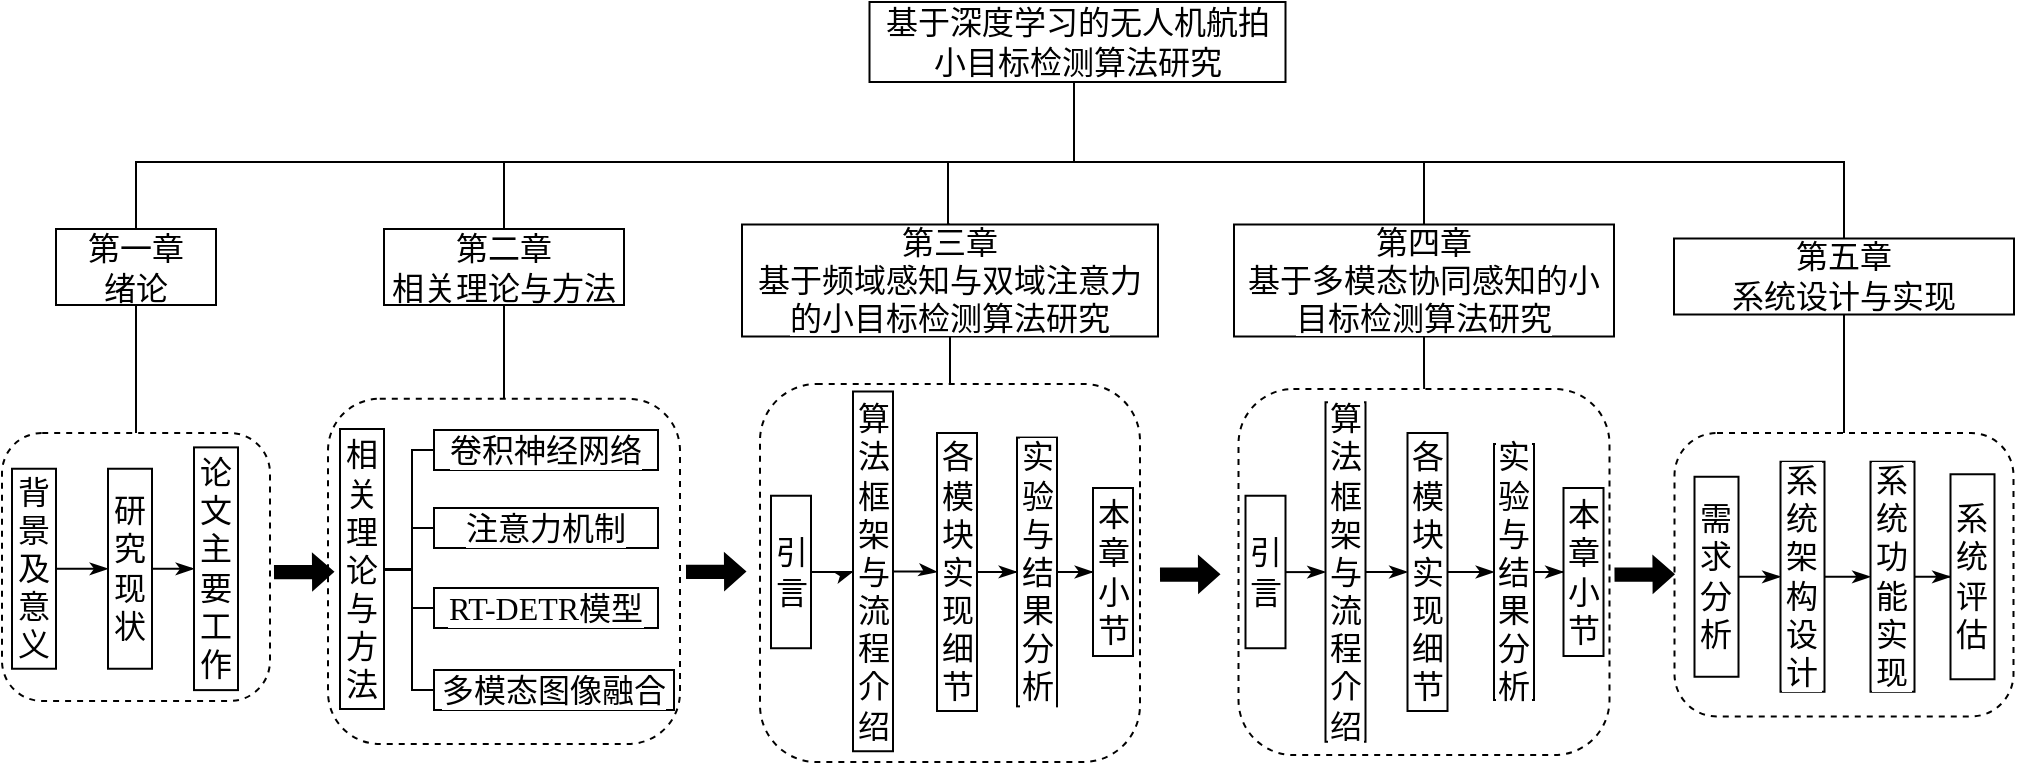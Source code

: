 <mxfile version="26.1.1">
  <diagram name="第 1 页" id="Jhno6EoJuBNA1dP3zVc-">
    <mxGraphModel dx="732" dy="359" grid="1" gridSize="10" guides="1" tooltips="1" connect="1" arrows="1" fold="1" page="1" pageScale="1" pageWidth="827" pageHeight="1169" math="0" shadow="0">
      <root>
        <mxCell id="0" />
        <mxCell id="1" parent="0" />
        <mxCell id="KadRHXHtFz8DXNSLYVAC-9" style="edgeStyle=orthogonalEdgeStyle;shape=connector;rounded=0;orthogonalLoop=1;jettySize=auto;html=1;entryX=0.5;entryY=0;entryDx=0;entryDy=0;strokeColor=default;align=center;verticalAlign=middle;fontFamily=宋体;fontSize=16;fontColor=default;labelBackgroundColor=default;startFill=0;endArrow=none;" parent="1" source="KadRHXHtFz8DXNSLYVAC-1" target="KadRHXHtFz8DXNSLYVAC-3" edge="1">
          <mxGeometry relative="1" as="geometry">
            <Array as="points">
              <mxPoint x="720" y="390" />
              <mxPoint x="435" y="390" />
            </Array>
          </mxGeometry>
        </mxCell>
        <mxCell id="KadRHXHtFz8DXNSLYVAC-10" style="edgeStyle=orthogonalEdgeStyle;shape=connector;rounded=0;orthogonalLoop=1;jettySize=auto;html=1;entryX=0.5;entryY=0;entryDx=0;entryDy=0;strokeColor=default;align=center;verticalAlign=middle;fontFamily=宋体;fontSize=16;fontColor=default;labelBackgroundColor=default;startFill=0;endArrow=none;" parent="1" source="KadRHXHtFz8DXNSLYVAC-1" target="KadRHXHtFz8DXNSLYVAC-4" edge="1">
          <mxGeometry relative="1" as="geometry">
            <Array as="points">
              <mxPoint x="720" y="390" />
              <mxPoint x="657" y="390" />
            </Array>
          </mxGeometry>
        </mxCell>
        <mxCell id="KadRHXHtFz8DXNSLYVAC-11" style="edgeStyle=orthogonalEdgeStyle;shape=connector;rounded=0;orthogonalLoop=1;jettySize=auto;html=1;entryX=0.5;entryY=0;entryDx=0;entryDy=0;strokeColor=default;align=center;verticalAlign=middle;fontFamily=宋体;fontSize=16;fontColor=default;labelBackgroundColor=default;startFill=0;endArrow=none;" parent="1" source="KadRHXHtFz8DXNSLYVAC-1" target="KadRHXHtFz8DXNSLYVAC-5" edge="1">
          <mxGeometry relative="1" as="geometry">
            <Array as="points">
              <mxPoint x="720" y="390" />
              <mxPoint x="895" y="390" />
            </Array>
          </mxGeometry>
        </mxCell>
        <mxCell id="KadRHXHtFz8DXNSLYVAC-12" style="edgeStyle=orthogonalEdgeStyle;shape=connector;rounded=0;orthogonalLoop=1;jettySize=auto;html=1;entryX=0.5;entryY=0;entryDx=0;entryDy=0;strokeColor=default;align=center;verticalAlign=middle;fontFamily=宋体;fontSize=16;fontColor=default;labelBackgroundColor=default;startFill=0;endArrow=none;" parent="1" source="KadRHXHtFz8DXNSLYVAC-1" target="KadRHXHtFz8DXNSLYVAC-6" edge="1">
          <mxGeometry relative="1" as="geometry">
            <Array as="points">
              <mxPoint x="720" y="390" />
              <mxPoint x="1105" y="390" />
            </Array>
          </mxGeometry>
        </mxCell>
        <mxCell id="LNBZi4P7y57LkKZolX_N-5" style="edgeStyle=orthogonalEdgeStyle;rounded=0;orthogonalLoop=1;jettySize=auto;html=1;entryX=0.5;entryY=0;entryDx=0;entryDy=0;endArrow=none;startFill=0;fontFamily=宋体;fontSize=16;" parent="1" source="KadRHXHtFz8DXNSLYVAC-1" target="KadRHXHtFz8DXNSLYVAC-2" edge="1">
          <mxGeometry relative="1" as="geometry">
            <Array as="points">
              <mxPoint x="720" y="390" />
              <mxPoint x="251" y="390" />
            </Array>
          </mxGeometry>
        </mxCell>
        <mxCell id="KadRHXHtFz8DXNSLYVAC-1" value="基于深度学习的无人机航拍小目标检测算法研究" style="rounded=0;whiteSpace=wrap;html=1;fontFamily=宋体;fontSize=16;" parent="1" vertex="1">
          <mxGeometry x="617.75" y="310" width="208" height="40" as="geometry" />
        </mxCell>
        <mxCell id="Dfz9FRkG0_b3JGqrG8k9-118" style="edgeStyle=orthogonalEdgeStyle;shape=connector;rounded=0;orthogonalLoop=1;jettySize=auto;html=1;entryX=0.5;entryY=0;entryDx=0;entryDy=0;strokeColor=default;align=center;verticalAlign=middle;fontFamily=宋体;fontSize=16;fontColor=default;labelBackgroundColor=default;startFill=0;endArrow=none;endFill=1;" edge="1" parent="1" source="KadRHXHtFz8DXNSLYVAC-2" target="Dfz9FRkG0_b3JGqrG8k9-17">
          <mxGeometry relative="1" as="geometry" />
        </mxCell>
        <mxCell id="KadRHXHtFz8DXNSLYVAC-2" value="第一章&lt;div&gt;绪论&lt;/div&gt;" style="rounded=0;whiteSpace=wrap;html=1;fontFamily=宋体;fontSize=16;" parent="1" vertex="1">
          <mxGeometry x="211" y="423.5" width="80" height="38" as="geometry" />
        </mxCell>
        <mxCell id="Dfz9FRkG0_b3JGqrG8k9-119" style="edgeStyle=orthogonalEdgeStyle;shape=connector;rounded=0;orthogonalLoop=1;jettySize=auto;html=1;entryX=0.5;entryY=0;entryDx=0;entryDy=0;strokeColor=default;align=center;verticalAlign=middle;fontFamily=宋体;fontSize=16;fontColor=default;labelBackgroundColor=default;startFill=0;endArrow=none;endFill=1;" edge="1" parent="1" source="KadRHXHtFz8DXNSLYVAC-3" target="Dfz9FRkG0_b3JGqrG8k9-18">
          <mxGeometry relative="1" as="geometry" />
        </mxCell>
        <mxCell id="KadRHXHtFz8DXNSLYVAC-3" value="第二章&lt;div&gt;相关理论与方法&lt;/div&gt;" style="rounded=0;whiteSpace=wrap;html=1;fontFamily=宋体;fontSize=16;" parent="1" vertex="1">
          <mxGeometry x="375" y="423.5" width="120" height="38" as="geometry" />
        </mxCell>
        <mxCell id="Dfz9FRkG0_b3JGqrG8k9-120" style="edgeStyle=orthogonalEdgeStyle;shape=connector;rounded=0;orthogonalLoop=1;jettySize=auto;html=1;entryX=0.5;entryY=0;entryDx=0;entryDy=0;strokeColor=default;align=center;verticalAlign=middle;fontFamily=宋体;fontSize=16;fontColor=default;labelBackgroundColor=default;startFill=0;endArrow=none;endFill=1;" edge="1" parent="1" source="KadRHXHtFz8DXNSLYVAC-4" target="Dfz9FRkG0_b3JGqrG8k9-59">
          <mxGeometry relative="1" as="geometry" />
        </mxCell>
        <mxCell id="KadRHXHtFz8DXNSLYVAC-4" value="第三章&lt;div&gt;&lt;span style=&quot;background-color: rgb(255, 255, 255);&quot;&gt;基于频域感知与双域注意力的小目标检测算法研究&lt;/span&gt;&lt;/div&gt;" style="rounded=0;whiteSpace=wrap;html=1;fontFamily=宋体;fontSize=16;" parent="1" vertex="1">
          <mxGeometry x="554" y="421.25" width="208" height="56" as="geometry" />
        </mxCell>
        <mxCell id="Dfz9FRkG0_b3JGqrG8k9-121" style="edgeStyle=orthogonalEdgeStyle;shape=connector;rounded=0;orthogonalLoop=1;jettySize=auto;html=1;strokeColor=default;align=center;verticalAlign=middle;fontFamily=宋体;fontSize=16;fontColor=default;labelBackgroundColor=default;startFill=0;endArrow=none;endFill=1;" edge="1" parent="1" source="KadRHXHtFz8DXNSLYVAC-5" target="Dfz9FRkG0_b3JGqrG8k9-71">
          <mxGeometry relative="1" as="geometry" />
        </mxCell>
        <mxCell id="KadRHXHtFz8DXNSLYVAC-5" value="第四章&lt;div&gt;&lt;span style=&quot;background-color: rgb(255, 255, 255);&quot;&gt;基于多模态协同感知的小目标检测算法研究&lt;/span&gt;&lt;/div&gt;" style="rounded=0;whiteSpace=wrap;html=1;fontFamily=宋体;fontSize=16;" parent="1" vertex="1">
          <mxGeometry x="800" y="421.25" width="190" height="56" as="geometry" />
        </mxCell>
        <mxCell id="Dfz9FRkG0_b3JGqrG8k9-122" style="edgeStyle=orthogonalEdgeStyle;shape=connector;rounded=0;orthogonalLoop=1;jettySize=auto;html=1;entryX=0.5;entryY=0;entryDx=0;entryDy=0;strokeColor=default;align=center;verticalAlign=middle;fontFamily=宋体;fontSize=16;fontColor=default;labelBackgroundColor=default;startFill=0;endArrow=none;endFill=1;" edge="1" parent="1" source="KadRHXHtFz8DXNSLYVAC-6" target="Dfz9FRkG0_b3JGqrG8k9-105">
          <mxGeometry relative="1" as="geometry" />
        </mxCell>
        <mxCell id="KadRHXHtFz8DXNSLYVAC-6" value="第五章&lt;div&gt;&lt;span&gt;系统设计与实现&lt;/span&gt;&lt;/div&gt;" style="rounded=0;whiteSpace=wrap;html=1;fontFamily=宋体;fontSize=16;" parent="1" vertex="1">
          <mxGeometry x="1020" y="428.25" width="170" height="38" as="geometry" />
        </mxCell>
        <mxCell id="Dfz9FRkG0_b3JGqrG8k9-111" value="" style="group;fontFamily=宋体;fontSize=16;" vertex="1" connectable="0" parent="1">
          <mxGeometry x="1020.25" y="525.5" width="169.5" height="141.75" as="geometry" />
        </mxCell>
        <mxCell id="Dfz9FRkG0_b3JGqrG8k9-105" value="" style="rounded=1;whiteSpace=wrap;html=1;fontFamily=宋体;fontSize=16;labelBackgroundColor=default;fillColor=none;dashed=1;" vertex="1" parent="Dfz9FRkG0_b3JGqrG8k9-111">
          <mxGeometry width="169.5" height="141.75" as="geometry" />
        </mxCell>
        <mxCell id="Dfz9FRkG0_b3JGqrG8k9-8" style="edgeStyle=orthogonalEdgeStyle;shape=connector;rounded=0;orthogonalLoop=1;jettySize=auto;html=1;entryX=0;entryY=0.5;entryDx=0;entryDy=0;strokeColor=default;align=center;verticalAlign=middle;fontFamily=宋体;fontSize=16;fontColor=default;labelBackgroundColor=default;startFill=0;endArrow=classicThin;endFill=1;" edge="1" parent="Dfz9FRkG0_b3JGqrG8k9-111" source="Dfz9FRkG0_b3JGqrG8k9-9" target="Dfz9FRkG0_b3JGqrG8k9-11">
          <mxGeometry relative="1" as="geometry" />
        </mxCell>
        <mxCell id="Dfz9FRkG0_b3JGqrG8k9-9" value="需求分析" style="rounded=0;whiteSpace=wrap;html=1;fontFamily=宋体;fontSize=16;fontColor=default;labelBackgroundColor=default;horizontal=1;verticalAlign=middle;" vertex="1" parent="Dfz9FRkG0_b3JGqrG8k9-111">
          <mxGeometry x="10" y="21.88" width="22" height="100" as="geometry" />
        </mxCell>
        <mxCell id="Dfz9FRkG0_b3JGqrG8k9-10" style="edgeStyle=orthogonalEdgeStyle;shape=connector;rounded=0;orthogonalLoop=1;jettySize=auto;html=1;entryX=0;entryY=0.5;entryDx=0;entryDy=0;strokeColor=default;align=center;verticalAlign=middle;fontFamily=宋体;fontSize=16;fontColor=default;labelBackgroundColor=default;startFill=0;endArrow=classicThin;endFill=1;" edge="1" parent="Dfz9FRkG0_b3JGqrG8k9-111" source="Dfz9FRkG0_b3JGqrG8k9-11" target="Dfz9FRkG0_b3JGqrG8k9-12">
          <mxGeometry relative="1" as="geometry" />
        </mxCell>
        <mxCell id="Dfz9FRkG0_b3JGqrG8k9-11" value="系统架构设计" style="rounded=0;whiteSpace=wrap;html=1;fontFamily=宋体;fontSize=16;fontColor=default;labelBackgroundColor=default;horizontal=1;verticalAlign=middle;" vertex="1" parent="Dfz9FRkG0_b3JGqrG8k9-111">
          <mxGeometry x="53" y="14.38" width="22" height="115" as="geometry" />
        </mxCell>
        <mxCell id="Dfz9FRkG0_b3JGqrG8k9-15" style="edgeStyle=orthogonalEdgeStyle;shape=connector;rounded=0;orthogonalLoop=1;jettySize=auto;html=1;entryX=0;entryY=0.5;entryDx=0;entryDy=0;strokeColor=default;align=center;verticalAlign=middle;fontFamily=宋体;fontSize=16;fontColor=default;labelBackgroundColor=default;startFill=0;endArrow=classicThin;endFill=1;" edge="1" parent="Dfz9FRkG0_b3JGqrG8k9-111" source="Dfz9FRkG0_b3JGqrG8k9-12" target="Dfz9FRkG0_b3JGqrG8k9-13">
          <mxGeometry relative="1" as="geometry" />
        </mxCell>
        <mxCell id="Dfz9FRkG0_b3JGqrG8k9-12" value="系统功能实现" style="rounded=0;whiteSpace=wrap;html=1;fontFamily=宋体;fontSize=16;fontColor=default;labelBackgroundColor=default;horizontal=1;verticalAlign=middle;" vertex="1" parent="Dfz9FRkG0_b3JGqrG8k9-111">
          <mxGeometry x="98" y="14.38" width="22" height="115" as="geometry" />
        </mxCell>
        <mxCell id="Dfz9FRkG0_b3JGqrG8k9-13" value="系统评估" style="rounded=0;whiteSpace=wrap;html=1;fontFamily=宋体;fontSize=16;fontColor=default;labelBackgroundColor=default;horizontal=1;verticalAlign=middle;" vertex="1" parent="Dfz9FRkG0_b3JGqrG8k9-111">
          <mxGeometry x="138" y="20.63" width="22" height="102.5" as="geometry" />
        </mxCell>
        <mxCell id="Dfz9FRkG0_b3JGqrG8k9-71" value="" style="rounded=1;whiteSpace=wrap;html=1;fontFamily=宋体;fontSize=16;labelBackgroundColor=default;fillColor=none;dashed=1;" vertex="1" parent="1">
          <mxGeometry x="802.25" y="503.5" width="185.5" height="183" as="geometry" />
        </mxCell>
        <mxCell id="Dfz9FRkG0_b3JGqrG8k9-62" style="edgeStyle=orthogonalEdgeStyle;shape=connector;rounded=0;orthogonalLoop=1;jettySize=auto;html=1;entryX=0;entryY=0.5;entryDx=0;entryDy=0;strokeColor=default;align=center;verticalAlign=middle;fontFamily=宋体;fontSize=16;fontColor=default;labelBackgroundColor=default;startFill=0;endArrow=classicThin;endFill=1;" edge="1" parent="1" source="Dfz9FRkG0_b3JGqrG8k9-63" target="Dfz9FRkG0_b3JGqrG8k9-65">
          <mxGeometry relative="1" as="geometry" />
        </mxCell>
        <mxCell id="Dfz9FRkG0_b3JGqrG8k9-63" value="引言" style="rounded=0;whiteSpace=wrap;html=1;fontFamily=宋体;fontSize=16;fontColor=default;labelBackgroundColor=default;horizontal=1;verticalAlign=middle;" vertex="1" parent="1">
          <mxGeometry x="805.75" y="556.87" width="20" height="76.25" as="geometry" />
        </mxCell>
        <mxCell id="Dfz9FRkG0_b3JGqrG8k9-64" style="edgeStyle=orthogonalEdgeStyle;shape=connector;rounded=0;orthogonalLoop=1;jettySize=auto;html=1;entryX=0;entryY=0.5;entryDx=0;entryDy=0;strokeColor=default;align=center;verticalAlign=middle;fontFamily=宋体;fontSize=16;fontColor=default;labelBackgroundColor=default;startFill=0;endArrow=classicThin;endFill=1;" edge="1" parent="1" source="Dfz9FRkG0_b3JGqrG8k9-65" target="Dfz9FRkG0_b3JGqrG8k9-70">
          <mxGeometry relative="1" as="geometry" />
        </mxCell>
        <mxCell id="Dfz9FRkG0_b3JGqrG8k9-65" value="&lt;span&gt;算法框架与流程介绍&lt;/span&gt;" style="rounded=0;whiteSpace=wrap;html=1;fontFamily=宋体;fontSize=16;fontColor=default;labelBackgroundColor=default;horizontal=1;verticalAlign=middle;" vertex="1" parent="1">
          <mxGeometry x="845.75" y="510.13" width="20" height="169.75" as="geometry" />
        </mxCell>
        <mxCell id="Dfz9FRkG0_b3JGqrG8k9-66" style="edgeStyle=orthogonalEdgeStyle;shape=connector;rounded=0;orthogonalLoop=1;jettySize=auto;html=1;entryX=0;entryY=0.5;entryDx=0;entryDy=0;strokeColor=default;align=center;verticalAlign=middle;fontFamily=宋体;fontSize=16;fontColor=default;labelBackgroundColor=default;startFill=0;endArrow=classicThin;endFill=1;" edge="1" parent="1" source="Dfz9FRkG0_b3JGqrG8k9-67" target="Dfz9FRkG0_b3JGqrG8k9-68">
          <mxGeometry relative="1" as="geometry" />
        </mxCell>
        <mxCell id="Dfz9FRkG0_b3JGqrG8k9-67" value="&lt;span&gt;实验与结果分析&lt;/span&gt;" style="rounded=0;whiteSpace=wrap;html=1;fontFamily=宋体;fontSize=16;fontColor=default;labelBackgroundColor=default;horizontal=1;verticalAlign=middle;" vertex="1" parent="1">
          <mxGeometry x="930" y="531" width="20" height="128" as="geometry" />
        </mxCell>
        <mxCell id="Dfz9FRkG0_b3JGqrG8k9-68" value="&lt;span&gt;本章小节&lt;/span&gt;" style="rounded=0;whiteSpace=wrap;html=1;fontFamily=宋体;fontSize=16;fontColor=default;labelBackgroundColor=default;horizontal=1;verticalAlign=middle;" vertex="1" parent="1">
          <mxGeometry x="964.75" y="553" width="20" height="84" as="geometry" />
        </mxCell>
        <mxCell id="Dfz9FRkG0_b3JGqrG8k9-69" style="edgeStyle=orthogonalEdgeStyle;shape=connector;rounded=0;orthogonalLoop=1;jettySize=auto;html=1;entryX=0;entryY=0.5;entryDx=0;entryDy=0;strokeColor=default;align=center;verticalAlign=middle;fontFamily=宋体;fontSize=16;fontColor=default;labelBackgroundColor=default;startFill=0;endArrow=classicThin;endFill=1;" edge="1" parent="1" source="Dfz9FRkG0_b3JGqrG8k9-70" target="Dfz9FRkG0_b3JGqrG8k9-67">
          <mxGeometry relative="1" as="geometry" />
        </mxCell>
        <mxCell id="Dfz9FRkG0_b3JGqrG8k9-70" value="各模块实现细节" style="rounded=0;whiteSpace=wrap;html=1;fontFamily=宋体;fontSize=16;fontColor=default;labelBackgroundColor=default;horizontal=1;verticalAlign=middle;" vertex="1" parent="1">
          <mxGeometry x="886.75" y="525.5" width="20" height="139" as="geometry" />
        </mxCell>
        <mxCell id="Dfz9FRkG0_b3JGqrG8k9-116" value="" style="endArrow=classic;html=1;rounded=0;strokeColor=default;align=center;verticalAlign=middle;fontFamily=宋体;fontSize=16;fontColor=default;labelBackgroundColor=default;shape=flexArrow;width=6.19;endSize=3;endWidth=10.385;fillColor=#000000;" edge="1" parent="1">
          <mxGeometry width="50" height="50" relative="1" as="geometry">
            <mxPoint x="320" y="595.09" as="sourcePoint" />
            <mxPoint x="350" y="594.92" as="targetPoint" />
          </mxGeometry>
        </mxCell>
        <mxCell id="Dfz9FRkG0_b3JGqrG8k9-125" value="" style="endArrow=classic;html=1;rounded=0;strokeColor=default;align=center;verticalAlign=middle;fontFamily=宋体;fontSize=16;fontColor=default;labelBackgroundColor=default;shape=flexArrow;width=6.19;endSize=3;endWidth=10.385;fillColor=#000000;" edge="1" parent="1">
          <mxGeometry width="50" height="50" relative="1" as="geometry">
            <mxPoint x="526" y="594.94" as="sourcePoint" />
            <mxPoint x="556" y="594.77" as="targetPoint" />
          </mxGeometry>
        </mxCell>
        <mxCell id="Dfz9FRkG0_b3JGqrG8k9-126" value="" style="endArrow=classic;html=1;rounded=0;strokeColor=default;align=center;verticalAlign=middle;fontFamily=宋体;fontSize=16;fontColor=default;labelBackgroundColor=default;shape=flexArrow;width=6.19;endSize=3;endWidth=10.385;fillColor=#000000;" edge="1" parent="1">
          <mxGeometry width="50" height="50" relative="1" as="geometry">
            <mxPoint x="763" y="596.31" as="sourcePoint" />
            <mxPoint x="793" y="596.14" as="targetPoint" />
          </mxGeometry>
        </mxCell>
        <mxCell id="Dfz9FRkG0_b3JGqrG8k9-127" value="" style="endArrow=classic;html=1;rounded=0;strokeColor=default;align=center;verticalAlign=middle;fontFamily=宋体;fontSize=16;fontColor=default;labelBackgroundColor=default;shape=flexArrow;width=6.19;endSize=3;endWidth=10.385;fillColor=#000000;" edge="1" parent="1">
          <mxGeometry width="50" height="50" relative="1" as="geometry">
            <mxPoint x="990.25" y="596.31" as="sourcePoint" />
            <mxPoint x="1020.25" y="596.14" as="targetPoint" />
          </mxGeometry>
        </mxCell>
        <mxCell id="KadRHXHtFz8DXNSLYVAC-28" style="edgeStyle=orthogonalEdgeStyle;shape=connector;rounded=0;orthogonalLoop=1;jettySize=auto;html=1;entryX=0;entryY=0.5;entryDx=0;entryDy=0;strokeColor=default;align=center;verticalAlign=middle;fontFamily=宋体;fontSize=16;fontColor=default;labelBackgroundColor=default;startFill=0;endArrow=classicThin;endFill=1;" parent="1" source="KadRHXHtFz8DXNSLYVAC-14" target="KadRHXHtFz8DXNSLYVAC-15" edge="1">
          <mxGeometry relative="1" as="geometry" />
        </mxCell>
        <mxCell id="KadRHXHtFz8DXNSLYVAC-14" value="背景及意义" style="rounded=0;whiteSpace=wrap;html=1;fontFamily=宋体;fontSize=16;fontColor=default;labelBackgroundColor=default;horizontal=1;verticalAlign=middle;" parent="1" vertex="1">
          <mxGeometry x="189" y="543.37" width="22" height="100" as="geometry" />
        </mxCell>
        <mxCell id="KadRHXHtFz8DXNSLYVAC-29" style="edgeStyle=orthogonalEdgeStyle;shape=connector;rounded=0;orthogonalLoop=1;jettySize=auto;html=1;entryX=0;entryY=0.5;entryDx=0;entryDy=0;strokeColor=default;align=center;verticalAlign=middle;fontFamily=宋体;fontSize=16;fontColor=default;labelBackgroundColor=default;startFill=0;endArrow=classicThin;endFill=1;" parent="1" source="KadRHXHtFz8DXNSLYVAC-15" target="KadRHXHtFz8DXNSLYVAC-16" edge="1">
          <mxGeometry relative="1" as="geometry" />
        </mxCell>
        <mxCell id="KadRHXHtFz8DXNSLYVAC-15" value="研究现状" style="rounded=0;whiteSpace=wrap;html=1;fontFamily=宋体;fontSize=16;fontColor=default;labelBackgroundColor=default;horizontal=1;verticalAlign=middle;" parent="1" vertex="1">
          <mxGeometry x="237" y="543.37" width="22" height="100" as="geometry" />
        </mxCell>
        <mxCell id="KadRHXHtFz8DXNSLYVAC-16" value="论文主要工作" style="rounded=0;whiteSpace=wrap;html=1;fontFamily=宋体;fontSize=16;fontColor=default;labelBackgroundColor=default;horizontal=1;verticalAlign=middle;" parent="1" vertex="1">
          <mxGeometry x="280" y="532.69" width="22" height="121.37" as="geometry" />
        </mxCell>
        <mxCell id="Dfz9FRkG0_b3JGqrG8k9-17" value="" style="rounded=1;whiteSpace=wrap;html=1;fontFamily=宋体;fontSize=16;labelBackgroundColor=default;fillColor=none;dashed=1;" vertex="1" parent="1">
          <mxGeometry x="184" y="525.5" width="134" height="134" as="geometry" />
        </mxCell>
        <mxCell id="KadRHXHtFz8DXNSLYVAC-31" style="edgeStyle=orthogonalEdgeStyle;shape=connector;rounded=0;orthogonalLoop=1;jettySize=auto;html=1;entryX=0;entryY=0.5;entryDx=0;entryDy=0;strokeColor=default;align=center;verticalAlign=middle;fontFamily=宋体;fontSize=16;fontColor=default;labelBackgroundColor=default;startFill=0;endArrow=none;exitX=1;exitY=0.5;exitDx=0;exitDy=0;" parent="1" source="KadRHXHtFz8DXNSLYVAC-18" target="KadRHXHtFz8DXNSLYVAC-21" edge="1">
          <mxGeometry relative="1" as="geometry">
            <mxPoint x="371" y="594" as="sourcePoint" />
            <mxPoint x="395" y="534" as="targetPoint" />
            <Array as="points">
              <mxPoint x="389" y="594" />
              <mxPoint x="389" y="534" />
            </Array>
          </mxGeometry>
        </mxCell>
        <mxCell id="KadRHXHtFz8DXNSLYVAC-32" style="edgeStyle=orthogonalEdgeStyle;shape=connector;rounded=0;orthogonalLoop=1;jettySize=auto;html=1;entryX=0;entryY=0.5;entryDx=0;entryDy=0;strokeColor=default;align=center;verticalAlign=middle;fontFamily=宋体;fontSize=16;fontColor=default;labelBackgroundColor=default;startFill=0;endArrow=none;" parent="1" edge="1">
          <mxGeometry relative="1" as="geometry">
            <mxPoint x="381.0" y="594.0" as="sourcePoint" />
            <mxPoint x="405" y="573" as="targetPoint" />
            <Array as="points">
              <mxPoint x="389" y="594" />
              <mxPoint x="389" y="573" />
            </Array>
          </mxGeometry>
        </mxCell>
        <mxCell id="KadRHXHtFz8DXNSLYVAC-33" style="edgeStyle=orthogonalEdgeStyle;shape=connector;rounded=0;orthogonalLoop=1;jettySize=auto;html=1;entryX=0;entryY=0.5;entryDx=0;entryDy=0;strokeColor=default;align=center;verticalAlign=middle;fontFamily=宋体;fontSize=16;fontColor=default;labelBackgroundColor=default;startFill=0;endArrow=none;" parent="1" edge="1">
          <mxGeometry relative="1" as="geometry">
            <mxPoint x="383" y="594" as="sourcePoint" />
            <mxPoint x="405" y="613" as="targetPoint" />
            <Array as="points">
              <mxPoint x="389" y="594" />
              <mxPoint x="389" y="613" />
            </Array>
          </mxGeometry>
        </mxCell>
        <mxCell id="KadRHXHtFz8DXNSLYVAC-34" style="edgeStyle=orthogonalEdgeStyle;shape=connector;rounded=0;orthogonalLoop=1;jettySize=auto;html=1;entryX=0;entryY=0.5;entryDx=0;entryDy=0;strokeColor=default;align=center;verticalAlign=middle;fontFamily=宋体;fontSize=16;fontColor=default;labelBackgroundColor=default;startFill=0;endArrow=none;" parent="1" target="KadRHXHtFz8DXNSLYVAC-24" edge="1">
          <mxGeometry relative="1" as="geometry">
            <mxPoint x="373" y="594" as="sourcePoint" />
            <mxPoint x="395" y="654" as="targetPoint" />
            <Array as="points">
              <mxPoint x="389" y="594" />
              <mxPoint x="389" y="654" />
            </Array>
          </mxGeometry>
        </mxCell>
        <mxCell id="KadRHXHtFz8DXNSLYVAC-18" value="相关理论与方法" style="rounded=0;whiteSpace=wrap;html=1;fontFamily=宋体;fontSize=16;fontColor=default;labelBackgroundColor=default;horizontal=1;verticalAlign=middle;" parent="1" vertex="1">
          <mxGeometry x="353" y="523.5" width="22" height="140" as="geometry" />
        </mxCell>
        <mxCell id="KadRHXHtFz8DXNSLYVAC-21" value="卷积神经网络" style="rounded=0;whiteSpace=wrap;html=1;fontFamily=宋体;fontSize=16;fontColor=default;labelBackgroundColor=default;" parent="1" vertex="1">
          <mxGeometry x="400" y="524" width="112" height="20" as="geometry" />
        </mxCell>
        <mxCell id="KadRHXHtFz8DXNSLYVAC-22" value="注意力机制" style="rounded=0;whiteSpace=wrap;html=1;fontFamily=宋体;fontSize=16;fontColor=default;labelBackgroundColor=default;" parent="1" vertex="1">
          <mxGeometry x="400" y="563" width="112" height="20" as="geometry" />
        </mxCell>
        <mxCell id="KadRHXHtFz8DXNSLYVAC-23" value="RT-DETR模型" style="rounded=0;whiteSpace=wrap;html=1;fontFamily=宋体;fontSize=16;fontColor=default;labelBackgroundColor=default;" parent="1" vertex="1">
          <mxGeometry x="400" y="603" width="112" height="20" as="geometry" />
        </mxCell>
        <mxCell id="KadRHXHtFz8DXNSLYVAC-24" value="多模态图像融合" style="rounded=0;whiteSpace=wrap;html=1;fontFamily=宋体;fontSize=16;fontColor=default;labelBackgroundColor=default;" parent="1" vertex="1">
          <mxGeometry x="400" y="644" width="120" height="20" as="geometry" />
        </mxCell>
        <mxCell id="KadRHXHtFz8DXNSLYVAC-25" style="edgeStyle=orthogonalEdgeStyle;shape=connector;rounded=0;orthogonalLoop=1;jettySize=auto;html=1;exitX=0.5;exitY=1;exitDx=0;exitDy=0;strokeColor=default;align=center;verticalAlign=middle;fontFamily=宋体;fontSize=16;fontColor=default;labelBackgroundColor=default;startFill=0;endArrow=none;" parent="1" source="KadRHXHtFz8DXNSLYVAC-21" target="KadRHXHtFz8DXNSLYVAC-21" edge="1">
          <mxGeometry relative="1" as="geometry" />
        </mxCell>
        <mxCell id="Dfz9FRkG0_b3JGqrG8k9-18" value="" style="rounded=1;whiteSpace=wrap;html=1;fontFamily=宋体;fontSize=16;labelBackgroundColor=default;fillColor=none;dashed=1;" vertex="1" parent="1">
          <mxGeometry x="347" y="508.38" width="176" height="172.62" as="geometry" />
        </mxCell>
        <mxCell id="Dfz9FRkG0_b3JGqrG8k9-59" value="" style="rounded=1;whiteSpace=wrap;html=1;fontFamily=宋体;fontSize=16;labelBackgroundColor=default;fillColor=none;dashed=1;" vertex="1" parent="1">
          <mxGeometry x="563" y="501" width="190" height="189" as="geometry" />
        </mxCell>
        <mxCell id="Dfz9FRkG0_b3JGqrG8k9-31" style="edgeStyle=orthogonalEdgeStyle;shape=connector;rounded=0;orthogonalLoop=1;jettySize=auto;html=1;entryX=0;entryY=0.5;entryDx=0;entryDy=0;strokeColor=default;align=center;verticalAlign=middle;fontFamily=宋体;fontSize=16;fontColor=default;labelBackgroundColor=default;startFill=0;endArrow=classicThin;endFill=1;" edge="1" parent="1" source="LNBZi4P7y57LkKZolX_N-3" target="LNBZi4P7y57LkKZolX_N-4">
          <mxGeometry relative="1" as="geometry" />
        </mxCell>
        <mxCell id="LNBZi4P7y57LkKZolX_N-3" value="引言" style="rounded=0;whiteSpace=wrap;html=1;fontFamily=宋体;fontSize=16;fontColor=default;labelBackgroundColor=default;horizontal=1;verticalAlign=middle;" parent="1" vertex="1">
          <mxGeometry x="568.5" y="556.87" width="20" height="76.25" as="geometry" />
        </mxCell>
        <mxCell id="Dfz9FRkG0_b3JGqrG8k9-32" style="edgeStyle=orthogonalEdgeStyle;shape=connector;rounded=0;orthogonalLoop=1;jettySize=auto;html=1;entryX=0;entryY=0.5;entryDx=0;entryDy=0;strokeColor=default;align=center;verticalAlign=middle;fontFamily=宋体;fontSize=16;fontColor=default;labelBackgroundColor=default;startFill=0;endArrow=classicThin;endFill=1;" edge="1" parent="1" source="LNBZi4P7y57LkKZolX_N-4" target="Dfz9FRkG0_b3JGqrG8k9-27">
          <mxGeometry relative="1" as="geometry" />
        </mxCell>
        <mxCell id="LNBZi4P7y57LkKZolX_N-4" value="&lt;span&gt;算法框架与流程介绍&lt;/span&gt;" style="rounded=0;whiteSpace=wrap;html=1;fontFamily=宋体;fontSize=16;fontColor=default;labelBackgroundColor=default;horizontal=1;verticalAlign=middle;" parent="1" vertex="1">
          <mxGeometry x="609.5" y="504.75" width="20" height="179.87" as="geometry" />
        </mxCell>
        <mxCell id="Dfz9FRkG0_b3JGqrG8k9-34" style="edgeStyle=orthogonalEdgeStyle;shape=connector;rounded=0;orthogonalLoop=1;jettySize=auto;html=1;entryX=0;entryY=0.5;entryDx=0;entryDy=0;strokeColor=default;align=center;verticalAlign=middle;fontFamily=宋体;fontSize=16;fontColor=default;labelBackgroundColor=default;startFill=0;endArrow=classicThin;endFill=1;" edge="1" parent="1" source="Dfz9FRkG0_b3JGqrG8k9-24" target="Dfz9FRkG0_b3JGqrG8k9-25">
          <mxGeometry relative="1" as="geometry" />
        </mxCell>
        <mxCell id="Dfz9FRkG0_b3JGqrG8k9-24" value="&lt;span&gt;实验与结果分析&lt;/span&gt;" style="rounded=0;whiteSpace=wrap;html=1;fontFamily=宋体;fontSize=16;fontColor=default;labelBackgroundColor=default;horizontal=1;verticalAlign=middle;" vertex="1" parent="1">
          <mxGeometry x="691.5" y="527.8" width="20" height="134.38" as="geometry" />
        </mxCell>
        <mxCell id="Dfz9FRkG0_b3JGqrG8k9-25" value="&lt;span&gt;本章小节&lt;/span&gt;" style="rounded=0;whiteSpace=wrap;html=1;fontFamily=宋体;fontSize=16;fontColor=default;labelBackgroundColor=default;horizontal=1;verticalAlign=middle;" vertex="1" parent="1">
          <mxGeometry x="729.5" y="553" width="20" height="84" as="geometry" />
        </mxCell>
        <mxCell id="Dfz9FRkG0_b3JGqrG8k9-33" style="edgeStyle=orthogonalEdgeStyle;shape=connector;rounded=0;orthogonalLoop=1;jettySize=auto;html=1;entryX=0;entryY=0.5;entryDx=0;entryDy=0;strokeColor=default;align=center;verticalAlign=middle;fontFamily=宋体;fontSize=16;fontColor=default;labelBackgroundColor=default;startFill=0;endArrow=classicThin;endFill=1;" edge="1" parent="1" source="Dfz9FRkG0_b3JGqrG8k9-27" target="Dfz9FRkG0_b3JGqrG8k9-24">
          <mxGeometry relative="1" as="geometry" />
        </mxCell>
        <mxCell id="Dfz9FRkG0_b3JGqrG8k9-27" value="各模块实现细节" style="rounded=0;whiteSpace=wrap;html=1;fontFamily=宋体;fontSize=16;fontColor=default;labelBackgroundColor=default;horizontal=1;verticalAlign=middle;" vertex="1" parent="1">
          <mxGeometry x="651.5" y="525.5" width="20" height="139" as="geometry" />
        </mxCell>
      </root>
    </mxGraphModel>
  </diagram>
</mxfile>
